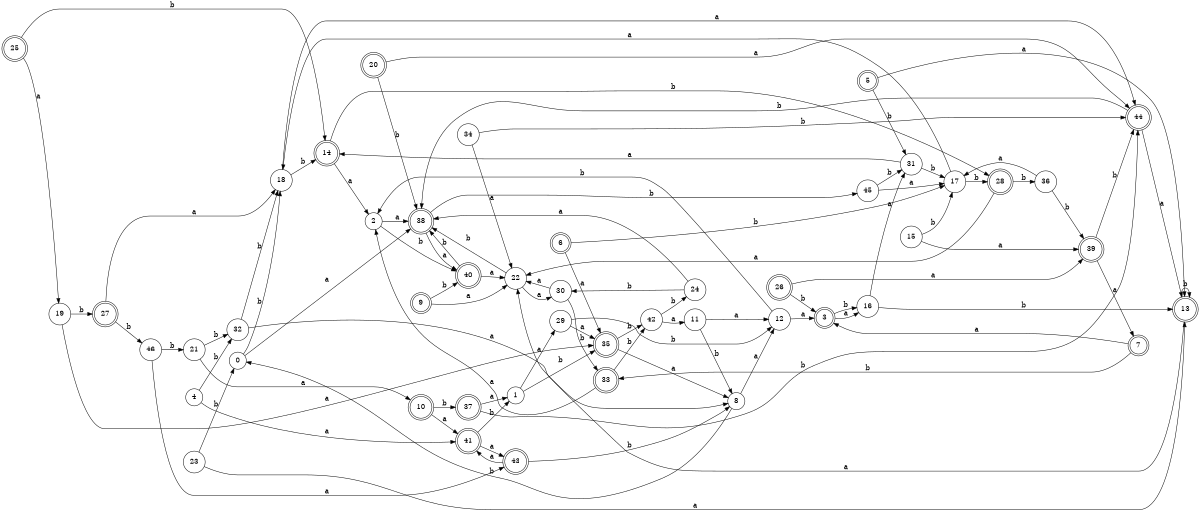 digraph n38_6 {
__start0 [label="" shape="none"];

rankdir=LR;
size="8,5";

s0 [style="filled", color="black", fillcolor="white" shape="circle", label="0"];
s1 [style="filled", color="black", fillcolor="white" shape="circle", label="1"];
s2 [style="filled", color="black", fillcolor="white" shape="circle", label="2"];
s3 [style="rounded,filled", color="black", fillcolor="white" shape="doublecircle", label="3"];
s4 [style="filled", color="black", fillcolor="white" shape="circle", label="4"];
s5 [style="rounded,filled", color="black", fillcolor="white" shape="doublecircle", label="5"];
s6 [style="rounded,filled", color="black", fillcolor="white" shape="doublecircle", label="6"];
s7 [style="rounded,filled", color="black", fillcolor="white" shape="doublecircle", label="7"];
s8 [style="filled", color="black", fillcolor="white" shape="circle", label="8"];
s9 [style="rounded,filled", color="black", fillcolor="white" shape="doublecircle", label="9"];
s10 [style="rounded,filled", color="black", fillcolor="white" shape="doublecircle", label="10"];
s11 [style="filled", color="black", fillcolor="white" shape="circle", label="11"];
s12 [style="filled", color="black", fillcolor="white" shape="circle", label="12"];
s13 [style="rounded,filled", color="black", fillcolor="white" shape="doublecircle", label="13"];
s14 [style="rounded,filled", color="black", fillcolor="white" shape="doublecircle", label="14"];
s15 [style="filled", color="black", fillcolor="white" shape="circle", label="15"];
s16 [style="filled", color="black", fillcolor="white" shape="circle", label="16"];
s17 [style="filled", color="black", fillcolor="white" shape="circle", label="17"];
s18 [style="filled", color="black", fillcolor="white" shape="circle", label="18"];
s19 [style="filled", color="black", fillcolor="white" shape="circle", label="19"];
s20 [style="rounded,filled", color="black", fillcolor="white" shape="doublecircle", label="20"];
s21 [style="filled", color="black", fillcolor="white" shape="circle", label="21"];
s22 [style="filled", color="black", fillcolor="white" shape="circle", label="22"];
s23 [style="filled", color="black", fillcolor="white" shape="circle", label="23"];
s24 [style="filled", color="black", fillcolor="white" shape="circle", label="24"];
s25 [style="rounded,filled", color="black", fillcolor="white" shape="doublecircle", label="25"];
s26 [style="rounded,filled", color="black", fillcolor="white" shape="doublecircle", label="26"];
s27 [style="rounded,filled", color="black", fillcolor="white" shape="doublecircle", label="27"];
s28 [style="rounded,filled", color="black", fillcolor="white" shape="doublecircle", label="28"];
s29 [style="filled", color="black", fillcolor="white" shape="circle", label="29"];
s30 [style="filled", color="black", fillcolor="white" shape="circle", label="30"];
s31 [style="filled", color="black", fillcolor="white" shape="circle", label="31"];
s32 [style="filled", color="black", fillcolor="white" shape="circle", label="32"];
s33 [style="rounded,filled", color="black", fillcolor="white" shape="doublecircle", label="33"];
s34 [style="filled", color="black", fillcolor="white" shape="circle", label="34"];
s35 [style="rounded,filled", color="black", fillcolor="white" shape="doublecircle", label="35"];
s36 [style="filled", color="black", fillcolor="white" shape="circle", label="36"];
s37 [style="rounded,filled", color="black", fillcolor="white" shape="doublecircle", label="37"];
s38 [style="rounded,filled", color="black", fillcolor="white" shape="doublecircle", label="38"];
s39 [style="rounded,filled", color="black", fillcolor="white" shape="doublecircle", label="39"];
s40 [style="rounded,filled", color="black", fillcolor="white" shape="doublecircle", label="40"];
s41 [style="rounded,filled", color="black", fillcolor="white" shape="doublecircle", label="41"];
s42 [style="filled", color="black", fillcolor="white" shape="circle", label="42"];
s43 [style="rounded,filled", color="black", fillcolor="white" shape="doublecircle", label="43"];
s44 [style="rounded,filled", color="black", fillcolor="white" shape="doublecircle", label="44"];
s45 [style="filled", color="black", fillcolor="white" shape="circle", label="45"];
s46 [style="filled", color="black", fillcolor="white" shape="circle", label="46"];
s0 -> s38 [label="a"];
s0 -> s18 [label="b"];
s1 -> s29 [label="a"];
s1 -> s35 [label="b"];
s2 -> s38 [label="a"];
s2 -> s40 [label="b"];
s3 -> s16 [label="a"];
s3 -> s16 [label="b"];
s4 -> s41 [label="a"];
s4 -> s32 [label="b"];
s5 -> s13 [label="a"];
s5 -> s31 [label="b"];
s6 -> s35 [label="a"];
s6 -> s17 [label="b"];
s7 -> s3 [label="a"];
s7 -> s33 [label="b"];
s8 -> s12 [label="a"];
s8 -> s0 [label="b"];
s9 -> s22 [label="a"];
s9 -> s40 [label="b"];
s10 -> s41 [label="a"];
s10 -> s37 [label="b"];
s11 -> s12 [label="a"];
s11 -> s8 [label="b"];
s12 -> s3 [label="a"];
s12 -> s2 [label="b"];
s13 -> s22 [label="a"];
s13 -> s13 [label="b"];
s14 -> s2 [label="a"];
s14 -> s28 [label="b"];
s15 -> s39 [label="a"];
s15 -> s17 [label="b"];
s16 -> s31 [label="a"];
s16 -> s13 [label="b"];
s17 -> s18 [label="a"];
s17 -> s28 [label="b"];
s18 -> s44 [label="a"];
s18 -> s14 [label="b"];
s19 -> s35 [label="a"];
s19 -> s27 [label="b"];
s20 -> s44 [label="a"];
s20 -> s38 [label="b"];
s21 -> s10 [label="a"];
s21 -> s32 [label="b"];
s22 -> s30 [label="a"];
s22 -> s38 [label="b"];
s23 -> s13 [label="a"];
s23 -> s0 [label="b"];
s24 -> s38 [label="a"];
s24 -> s30 [label="b"];
s25 -> s19 [label="a"];
s25 -> s14 [label="b"];
s26 -> s39 [label="a"];
s26 -> s3 [label="b"];
s27 -> s18 [label="a"];
s27 -> s46 [label="b"];
s28 -> s22 [label="a"];
s28 -> s36 [label="b"];
s29 -> s35 [label="a"];
s29 -> s12 [label="b"];
s30 -> s22 [label="a"];
s30 -> s33 [label="b"];
s31 -> s14 [label="a"];
s31 -> s17 [label="b"];
s32 -> s8 [label="a"];
s32 -> s18 [label="b"];
s33 -> s2 [label="a"];
s33 -> s42 [label="b"];
s34 -> s22 [label="a"];
s34 -> s44 [label="b"];
s35 -> s8 [label="a"];
s35 -> s42 [label="b"];
s36 -> s17 [label="a"];
s36 -> s39 [label="b"];
s37 -> s1 [label="a"];
s37 -> s44 [label="b"];
s38 -> s40 [label="a"];
s38 -> s45 [label="b"];
s39 -> s7 [label="a"];
s39 -> s44 [label="b"];
s40 -> s22 [label="a"];
s40 -> s38 [label="b"];
s41 -> s43 [label="a"];
s41 -> s1 [label="b"];
s42 -> s11 [label="a"];
s42 -> s24 [label="b"];
s43 -> s41 [label="a"];
s43 -> s8 [label="b"];
s44 -> s13 [label="a"];
s44 -> s38 [label="b"];
s45 -> s17 [label="a"];
s45 -> s31 [label="b"];
s46 -> s43 [label="a"];
s46 -> s21 [label="b"];

}
